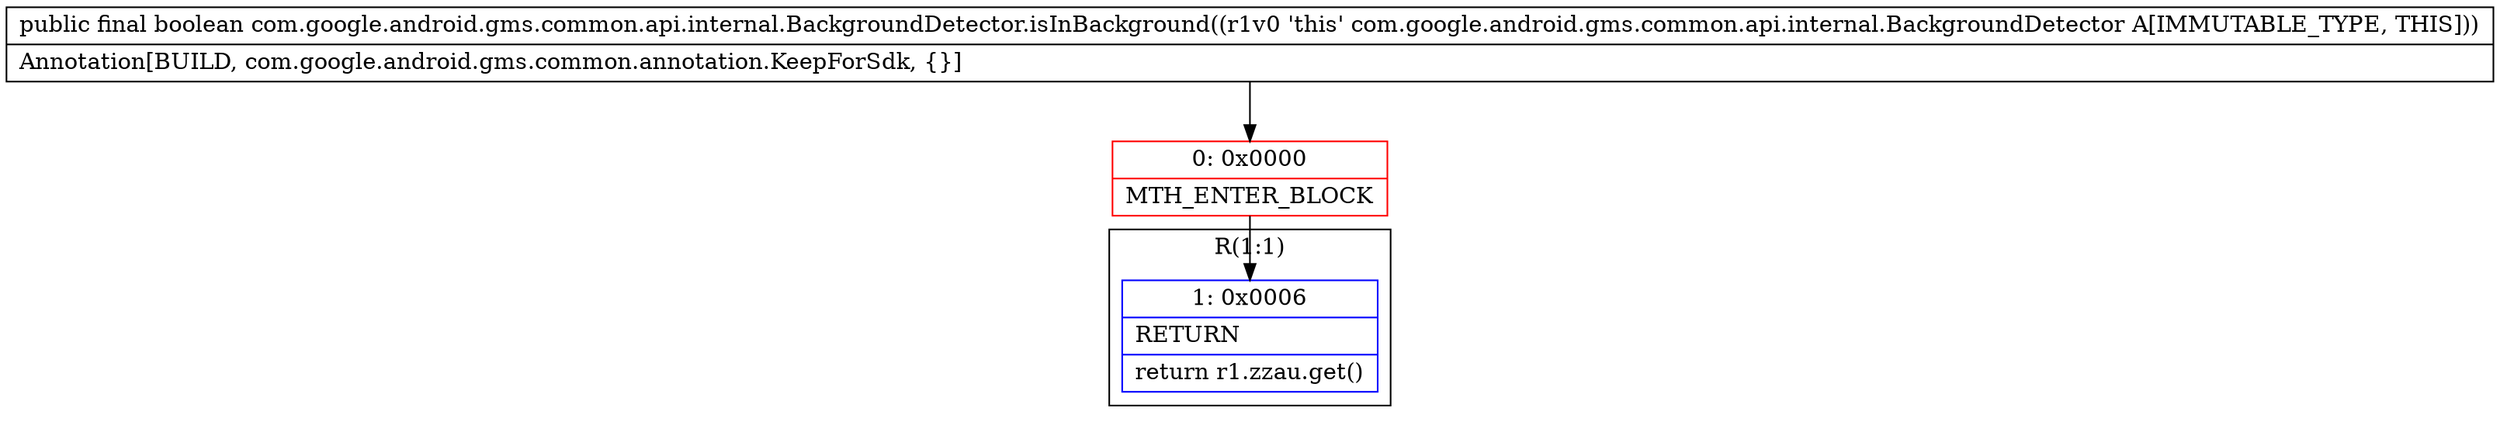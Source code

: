 digraph "CFG forcom.google.android.gms.common.api.internal.BackgroundDetector.isInBackground()Z" {
subgraph cluster_Region_123538784 {
label = "R(1:1)";
node [shape=record,color=blue];
Node_1 [shape=record,label="{1\:\ 0x0006|RETURN\l|return r1.zzau.get()\l}"];
}
Node_0 [shape=record,color=red,label="{0\:\ 0x0000|MTH_ENTER_BLOCK\l}"];
MethodNode[shape=record,label="{public final boolean com.google.android.gms.common.api.internal.BackgroundDetector.isInBackground((r1v0 'this' com.google.android.gms.common.api.internal.BackgroundDetector A[IMMUTABLE_TYPE, THIS]))  | Annotation[BUILD, com.google.android.gms.common.annotation.KeepForSdk, \{\}]\l}"];
MethodNode -> Node_0;
Node_0 -> Node_1;
}

